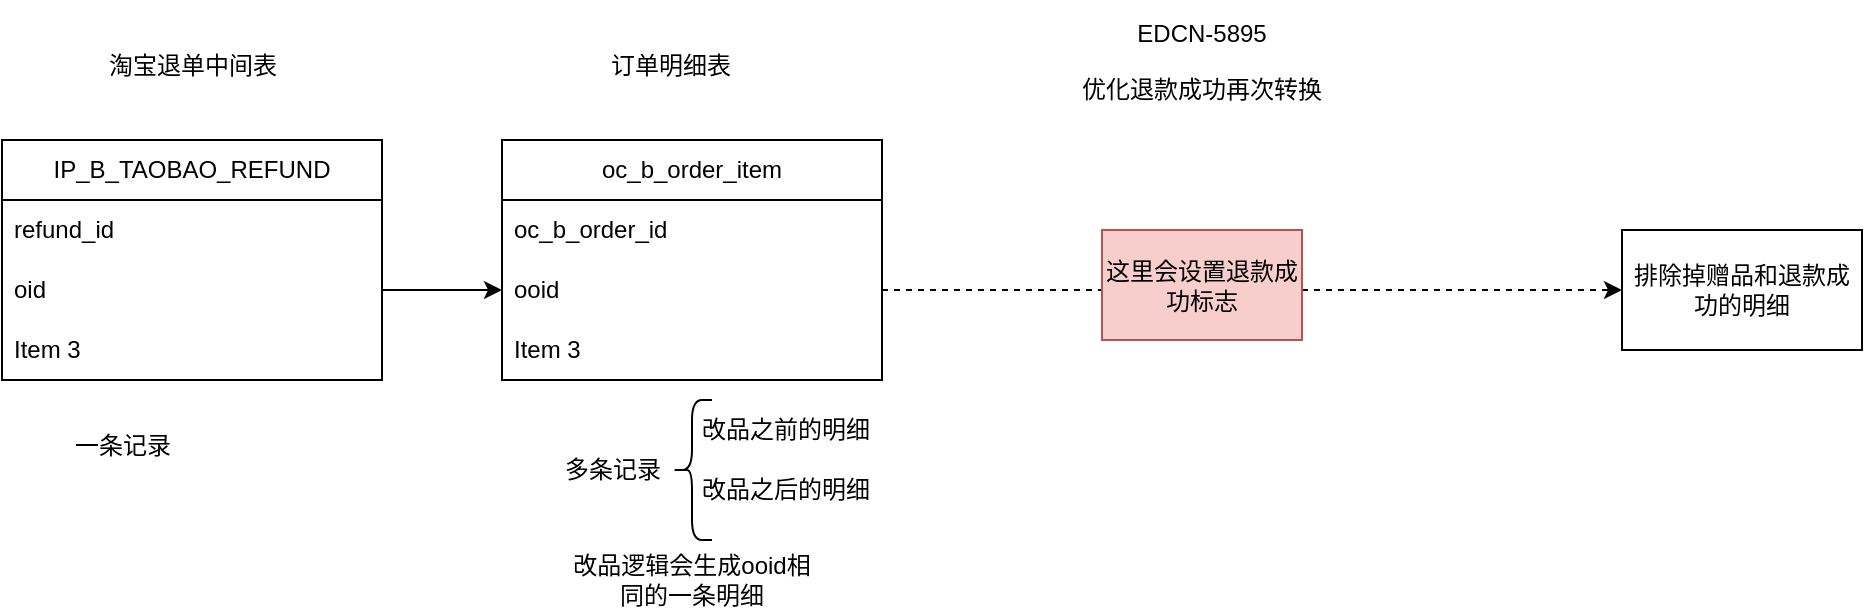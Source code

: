 <mxfile version="26.0.12">
  <diagram name="第 1 页" id="3k2r199kRHwKmQRDiMkg">
    <mxGraphModel dx="1156" dy="765" grid="1" gridSize="10" guides="1" tooltips="1" connect="1" arrows="1" fold="1" page="1" pageScale="1" pageWidth="827" pageHeight="1169" math="0" shadow="0">
      <root>
        <mxCell id="0" />
        <mxCell id="1" parent="0" />
        <mxCell id="ETIKergB1V1dtRU7FjUQ-2" value="IP_B_TAOBAO_REFUND" style="swimlane;fontStyle=0;childLayout=stackLayout;horizontal=1;startSize=30;horizontalStack=0;resizeParent=1;resizeParentMax=0;resizeLast=0;collapsible=1;marginBottom=0;whiteSpace=wrap;html=1;" vertex="1" parent="1">
          <mxGeometry x="40" y="240" width="190" height="120" as="geometry" />
        </mxCell>
        <mxCell id="ETIKergB1V1dtRU7FjUQ-3" value="refund_id" style="text;strokeColor=none;fillColor=none;align=left;verticalAlign=middle;spacingLeft=4;spacingRight=4;overflow=hidden;points=[[0,0.5],[1,0.5]];portConstraint=eastwest;rotatable=0;whiteSpace=wrap;html=1;" vertex="1" parent="ETIKergB1V1dtRU7FjUQ-2">
          <mxGeometry y="30" width="190" height="30" as="geometry" />
        </mxCell>
        <mxCell id="ETIKergB1V1dtRU7FjUQ-4" value="oid" style="text;strokeColor=none;fillColor=none;align=left;verticalAlign=middle;spacingLeft=4;spacingRight=4;overflow=hidden;points=[[0,0.5],[1,0.5]];portConstraint=eastwest;rotatable=0;whiteSpace=wrap;html=1;" vertex="1" parent="ETIKergB1V1dtRU7FjUQ-2">
          <mxGeometry y="60" width="190" height="30" as="geometry" />
        </mxCell>
        <mxCell id="ETIKergB1V1dtRU7FjUQ-5" value="Item 3" style="text;strokeColor=none;fillColor=none;align=left;verticalAlign=middle;spacingLeft=4;spacingRight=4;overflow=hidden;points=[[0,0.5],[1,0.5]];portConstraint=eastwest;rotatable=0;whiteSpace=wrap;html=1;" vertex="1" parent="ETIKergB1V1dtRU7FjUQ-2">
          <mxGeometry y="90" width="190" height="30" as="geometry" />
        </mxCell>
        <mxCell id="ETIKergB1V1dtRU7FjUQ-6" value="oc_b_order_item" style="swimlane;fontStyle=0;childLayout=stackLayout;horizontal=1;startSize=30;horizontalStack=0;resizeParent=1;resizeParentMax=0;resizeLast=0;collapsible=1;marginBottom=0;whiteSpace=wrap;html=1;" vertex="1" parent="1">
          <mxGeometry x="290" y="240" width="190" height="120" as="geometry" />
        </mxCell>
        <mxCell id="ETIKergB1V1dtRU7FjUQ-7" value="oc_b_order_id" style="text;strokeColor=none;fillColor=none;align=left;verticalAlign=middle;spacingLeft=4;spacingRight=4;overflow=hidden;points=[[0,0.5],[1,0.5]];portConstraint=eastwest;rotatable=0;whiteSpace=wrap;html=1;" vertex="1" parent="ETIKergB1V1dtRU7FjUQ-6">
          <mxGeometry y="30" width="190" height="30" as="geometry" />
        </mxCell>
        <mxCell id="ETIKergB1V1dtRU7FjUQ-8" value="ooid" style="text;strokeColor=none;fillColor=none;align=left;verticalAlign=middle;spacingLeft=4;spacingRight=4;overflow=hidden;points=[[0,0.5],[1,0.5]];portConstraint=eastwest;rotatable=0;whiteSpace=wrap;html=1;" vertex="1" parent="ETIKergB1V1dtRU7FjUQ-6">
          <mxGeometry y="60" width="190" height="30" as="geometry" />
        </mxCell>
        <mxCell id="ETIKergB1V1dtRU7FjUQ-9" value="Item 3" style="text;strokeColor=none;fillColor=none;align=left;verticalAlign=middle;spacingLeft=4;spacingRight=4;overflow=hidden;points=[[0,0.5],[1,0.5]];portConstraint=eastwest;rotatable=0;whiteSpace=wrap;html=1;" vertex="1" parent="ETIKergB1V1dtRU7FjUQ-6">
          <mxGeometry y="90" width="190" height="30" as="geometry" />
        </mxCell>
        <mxCell id="ETIKergB1V1dtRU7FjUQ-10" style="edgeStyle=orthogonalEdgeStyle;rounded=0;orthogonalLoop=1;jettySize=auto;html=1;exitX=1;exitY=0.5;exitDx=0;exitDy=0;entryX=0;entryY=0.5;entryDx=0;entryDy=0;" edge="1" parent="1" source="ETIKergB1V1dtRU7FjUQ-4" target="ETIKergB1V1dtRU7FjUQ-8">
          <mxGeometry relative="1" as="geometry" />
        </mxCell>
        <mxCell id="ETIKergB1V1dtRU7FjUQ-11" value="一条记录" style="text;html=1;align=center;verticalAlign=middle;resizable=0;points=[];autosize=1;strokeColor=none;fillColor=none;" vertex="1" parent="1">
          <mxGeometry x="65" y="378" width="70" height="30" as="geometry" />
        </mxCell>
        <mxCell id="ETIKergB1V1dtRU7FjUQ-12" value="多条记录" style="text;html=1;align=center;verticalAlign=middle;resizable=0;points=[];autosize=1;strokeColor=none;fillColor=none;" vertex="1" parent="1">
          <mxGeometry x="310" y="390" width="70" height="30" as="geometry" />
        </mxCell>
        <mxCell id="ETIKergB1V1dtRU7FjUQ-13" value="" style="shape=curlyBracket;whiteSpace=wrap;html=1;rounded=1;labelPosition=left;verticalLabelPosition=middle;align=right;verticalAlign=middle;" vertex="1" parent="1">
          <mxGeometry x="375" y="370" width="20" height="70" as="geometry" />
        </mxCell>
        <mxCell id="ETIKergB1V1dtRU7FjUQ-15" value="改品之前的明细" style="text;html=1;align=center;verticalAlign=middle;whiteSpace=wrap;rounded=0;" vertex="1" parent="1">
          <mxGeometry x="384" y="370" width="96" height="30" as="geometry" />
        </mxCell>
        <mxCell id="ETIKergB1V1dtRU7FjUQ-16" value="改品之后的明细" style="text;html=1;align=center;verticalAlign=middle;whiteSpace=wrap;rounded=0;" vertex="1" parent="1">
          <mxGeometry x="384" y="400" width="96" height="30" as="geometry" />
        </mxCell>
        <mxCell id="ETIKergB1V1dtRU7FjUQ-18" value="改品逻辑会生成ooid相同的一条明细" style="text;html=1;align=center;verticalAlign=middle;whiteSpace=wrap;rounded=0;" vertex="1" parent="1">
          <mxGeometry x="322" y="450" width="126" height="20" as="geometry" />
        </mxCell>
        <mxCell id="ETIKergB1V1dtRU7FjUQ-19" value="排除掉赠品和退款成功的明细" style="rounded=0;whiteSpace=wrap;html=1;fillColor=default;" vertex="1" parent="1">
          <mxGeometry x="850" y="285" width="120" height="60" as="geometry" />
        </mxCell>
        <mxCell id="ETIKergB1V1dtRU7FjUQ-20" style="edgeStyle=orthogonalEdgeStyle;rounded=0;orthogonalLoop=1;jettySize=auto;html=1;exitX=1;exitY=0.5;exitDx=0;exitDy=0;entryX=0;entryY=0.5;entryDx=0;entryDy=0;dashed=1;" edge="1" parent="1" source="ETIKergB1V1dtRU7FjUQ-8" target="ETIKergB1V1dtRU7FjUQ-19">
          <mxGeometry relative="1" as="geometry" />
        </mxCell>
        <mxCell id="ETIKergB1V1dtRU7FjUQ-21" value="这里会设置退款成功标志" style="rounded=0;whiteSpace=wrap;html=1;fillColor=#f8cecc;strokeColor=#b85450;" vertex="1" parent="1">
          <mxGeometry x="590" y="285" width="100" height="55" as="geometry" />
        </mxCell>
        <mxCell id="ETIKergB1V1dtRU7FjUQ-22" value="淘宝退单中间表" style="text;html=1;align=center;verticalAlign=middle;resizable=0;points=[];autosize=1;strokeColor=none;fillColor=none;" vertex="1" parent="1">
          <mxGeometry x="80" y="188" width="110" height="30" as="geometry" />
        </mxCell>
        <mxCell id="ETIKergB1V1dtRU7FjUQ-23" value="订单明细表" style="text;html=1;align=center;verticalAlign=middle;resizable=0;points=[];autosize=1;strokeColor=none;fillColor=none;" vertex="1" parent="1">
          <mxGeometry x="334" y="188" width="80" height="30" as="geometry" />
        </mxCell>
        <mxCell id="ETIKergB1V1dtRU7FjUQ-24" value="EDCN-5895&#xa;&#xa;优化退款成功再次转换" style="text;align=center;verticalAlign=middle;resizable=0;points=[];autosize=1;strokeColor=none;fillColor=none;" vertex="1" parent="1">
          <mxGeometry x="570" y="170" width="140" height="60" as="geometry" />
        </mxCell>
      </root>
    </mxGraphModel>
  </diagram>
</mxfile>
